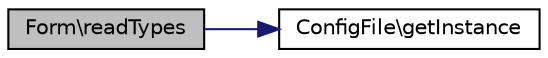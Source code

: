 digraph G
{
  edge [fontname="Helvetica",fontsize="10",labelfontname="Helvetica",labelfontsize="10"];
  node [fontname="Helvetica",fontsize="10",shape=record];
  rankdir="LR";
  Node1 [label="Form\\readTypes",height=0.2,width=0.4,color="black", fillcolor="grey75", style="filled" fontcolor="black"];
  Node1 -> Node2 [color="midnightblue",fontsize="10",style="solid",fontname="Helvetica"];
  Node2 [label="ConfigFile\\getInstance",height=0.2,width=0.4,color="black", fillcolor="white", style="filled",URL="$classConfigFile.html#a764353fcb126bed951fe51293be6463e",tooltip="Returns class instance."];
}
